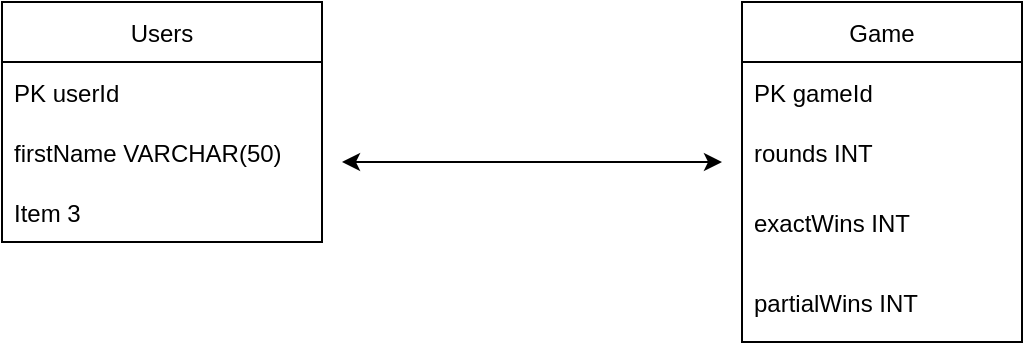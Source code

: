 <mxfile version="17.4.6" type="device"><diagram id="GrESka6FZzx02eD9qS4C" name="Page-1"><mxGraphModel dx="1182" dy="750" grid="1" gridSize="10" guides="1" tooltips="1" connect="1" arrows="1" fold="1" page="1" pageScale="1" pageWidth="850" pageHeight="1100" math="0" shadow="0"><root><mxCell id="0"/><mxCell id="1" parent="0"/><mxCell id="zEtqRFgqmvgGGV06_Gc7-1" value="Users" style="swimlane;fontStyle=0;childLayout=stackLayout;horizontal=1;startSize=30;horizontalStack=0;resizeParent=1;resizeParentMax=0;resizeLast=0;collapsible=1;marginBottom=0;" vertex="1" parent="1"><mxGeometry x="30" y="80" width="160" height="120" as="geometry"/></mxCell><mxCell id="zEtqRFgqmvgGGV06_Gc7-2" value="PK userId" style="text;strokeColor=none;fillColor=none;align=left;verticalAlign=middle;spacingLeft=4;spacingRight=4;overflow=hidden;points=[[0,0.5],[1,0.5]];portConstraint=eastwest;rotatable=0;" vertex="1" parent="zEtqRFgqmvgGGV06_Gc7-1"><mxGeometry y="30" width="160" height="30" as="geometry"/></mxCell><mxCell id="zEtqRFgqmvgGGV06_Gc7-3" value="firstName VARCHAR(50)" style="text;strokeColor=none;fillColor=none;align=left;verticalAlign=middle;spacingLeft=4;spacingRight=4;overflow=hidden;points=[[0,0.5],[1,0.5]];portConstraint=eastwest;rotatable=0;" vertex="1" parent="zEtqRFgqmvgGGV06_Gc7-1"><mxGeometry y="60" width="160" height="30" as="geometry"/></mxCell><mxCell id="zEtqRFgqmvgGGV06_Gc7-4" value="Item 3" style="text;strokeColor=none;fillColor=none;align=left;verticalAlign=middle;spacingLeft=4;spacingRight=4;overflow=hidden;points=[[0,0.5],[1,0.5]];portConstraint=eastwest;rotatable=0;" vertex="1" parent="zEtqRFgqmvgGGV06_Gc7-1"><mxGeometry y="90" width="160" height="30" as="geometry"/></mxCell><mxCell id="zEtqRFgqmvgGGV06_Gc7-5" value="Game" style="swimlane;fontStyle=0;childLayout=stackLayout;horizontal=1;startSize=30;horizontalStack=0;resizeParent=1;resizeParentMax=0;resizeLast=0;collapsible=1;marginBottom=0;" vertex="1" parent="1"><mxGeometry x="400" y="80" width="140" height="170" as="geometry"/></mxCell><mxCell id="zEtqRFgqmvgGGV06_Gc7-6" value="PK gameId" style="text;strokeColor=none;fillColor=none;align=left;verticalAlign=middle;spacingLeft=4;spacingRight=4;overflow=hidden;points=[[0,0.5],[1,0.5]];portConstraint=eastwest;rotatable=0;" vertex="1" parent="zEtqRFgqmvgGGV06_Gc7-5"><mxGeometry y="30" width="140" height="30" as="geometry"/></mxCell><mxCell id="zEtqRFgqmvgGGV06_Gc7-7" value="rounds INT" style="text;strokeColor=none;fillColor=none;align=left;verticalAlign=middle;spacingLeft=4;spacingRight=4;overflow=hidden;points=[[0,0.5],[1,0.5]];portConstraint=eastwest;rotatable=0;" vertex="1" parent="zEtqRFgqmvgGGV06_Gc7-5"><mxGeometry y="60" width="140" height="30" as="geometry"/></mxCell><mxCell id="zEtqRFgqmvgGGV06_Gc7-8" value="exactWins INT" style="text;strokeColor=none;fillColor=none;align=left;verticalAlign=middle;spacingLeft=4;spacingRight=4;overflow=hidden;points=[[0,0.5],[1,0.5]];portConstraint=eastwest;rotatable=0;" vertex="1" parent="zEtqRFgqmvgGGV06_Gc7-5"><mxGeometry y="90" width="140" height="40" as="geometry"/></mxCell><mxCell id="zEtqRFgqmvgGGV06_Gc7-10" value="partialWins INT" style="text;strokeColor=none;fillColor=none;align=left;verticalAlign=middle;spacingLeft=4;spacingRight=4;overflow=hidden;points=[[0,0.5],[1,0.5]];portConstraint=eastwest;rotatable=0;" vertex="1" parent="zEtqRFgqmvgGGV06_Gc7-5"><mxGeometry y="130" width="140" height="40" as="geometry"/></mxCell><mxCell id="zEtqRFgqmvgGGV06_Gc7-9" value="" style="endArrow=classic;startArrow=classic;html=1;rounded=0;" edge="1" parent="1"><mxGeometry width="50" height="50" relative="1" as="geometry"><mxPoint x="200" y="160" as="sourcePoint"/><mxPoint x="390" y="160" as="targetPoint"/><Array as="points"/></mxGeometry></mxCell></root></mxGraphModel></diagram></mxfile>